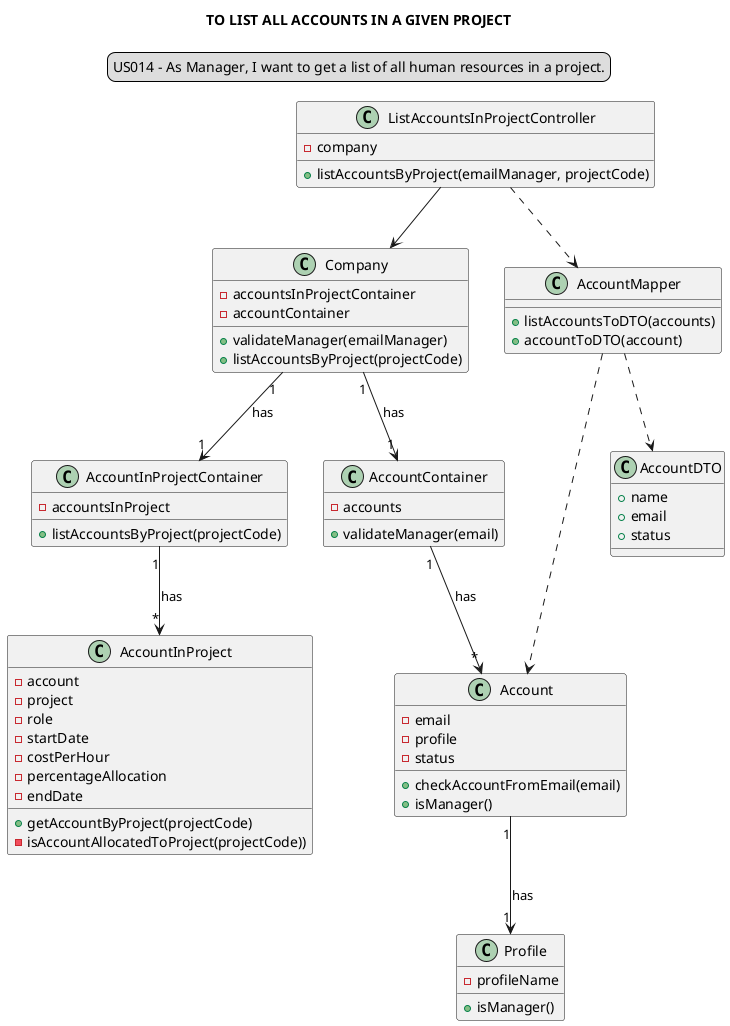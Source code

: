 @startuml
skinparam sequenceMessageAlign center
title TO LIST ALL ACCOUNTS IN A GIVEN PROJECT
legend top
US014 - As Manager, I want to get a list of all human resources in a project.
end legend
class "ListAccountsInProjectController" {
-company
+listAccountsByProject(emailManager, projectCode)
}

class "Company"{
-accountsInProjectContainer
-accountContainer
+validateManager(emailManager)
+listAccountsByProject(projectCode)
}

class "AccountInProjectContainer"{
-accountsInProject
+listAccountsByProject(projectCode)
}

class "AccountInProject"{
-account
-project
-role
-startDate
-costPerHour
-percentageAllocation
-endDate
+getAccountByProject(projectCode)
-isAccountAllocatedToProject(projectCode))
}

class "AccountContainer" {
-accounts
+validateManager(email)
}

class "Account" {
-email
-profile
-status
+checkAccountFromEmail(email)
+isManager()
}

class "Profile"{
-profileName
+isManager()
}

class "AccountMapper"{
+listAccountsToDTO(accounts)
+accountToDTO(account)
}

class "AccountDTO"{
+name
+email
+status
}

"ListAccountsInProjectController" --> "Company"
"ListAccountsInProjectController" ..> "AccountMapper"
"Company" "1"-->"1" "AccountInProjectContainer": has
"Company" "1" --> "1" "AccountContainer": has
"AccountContainer" "1" --> "*" "Account": has
"Account" "1" --> "1""Profile": has
"AccountMapper" ..> "AccountDTO"
"AccountInProjectContainer" "1" --> "*" "AccountInProject": has
"AccountMapper"..>"Account"
@enduml